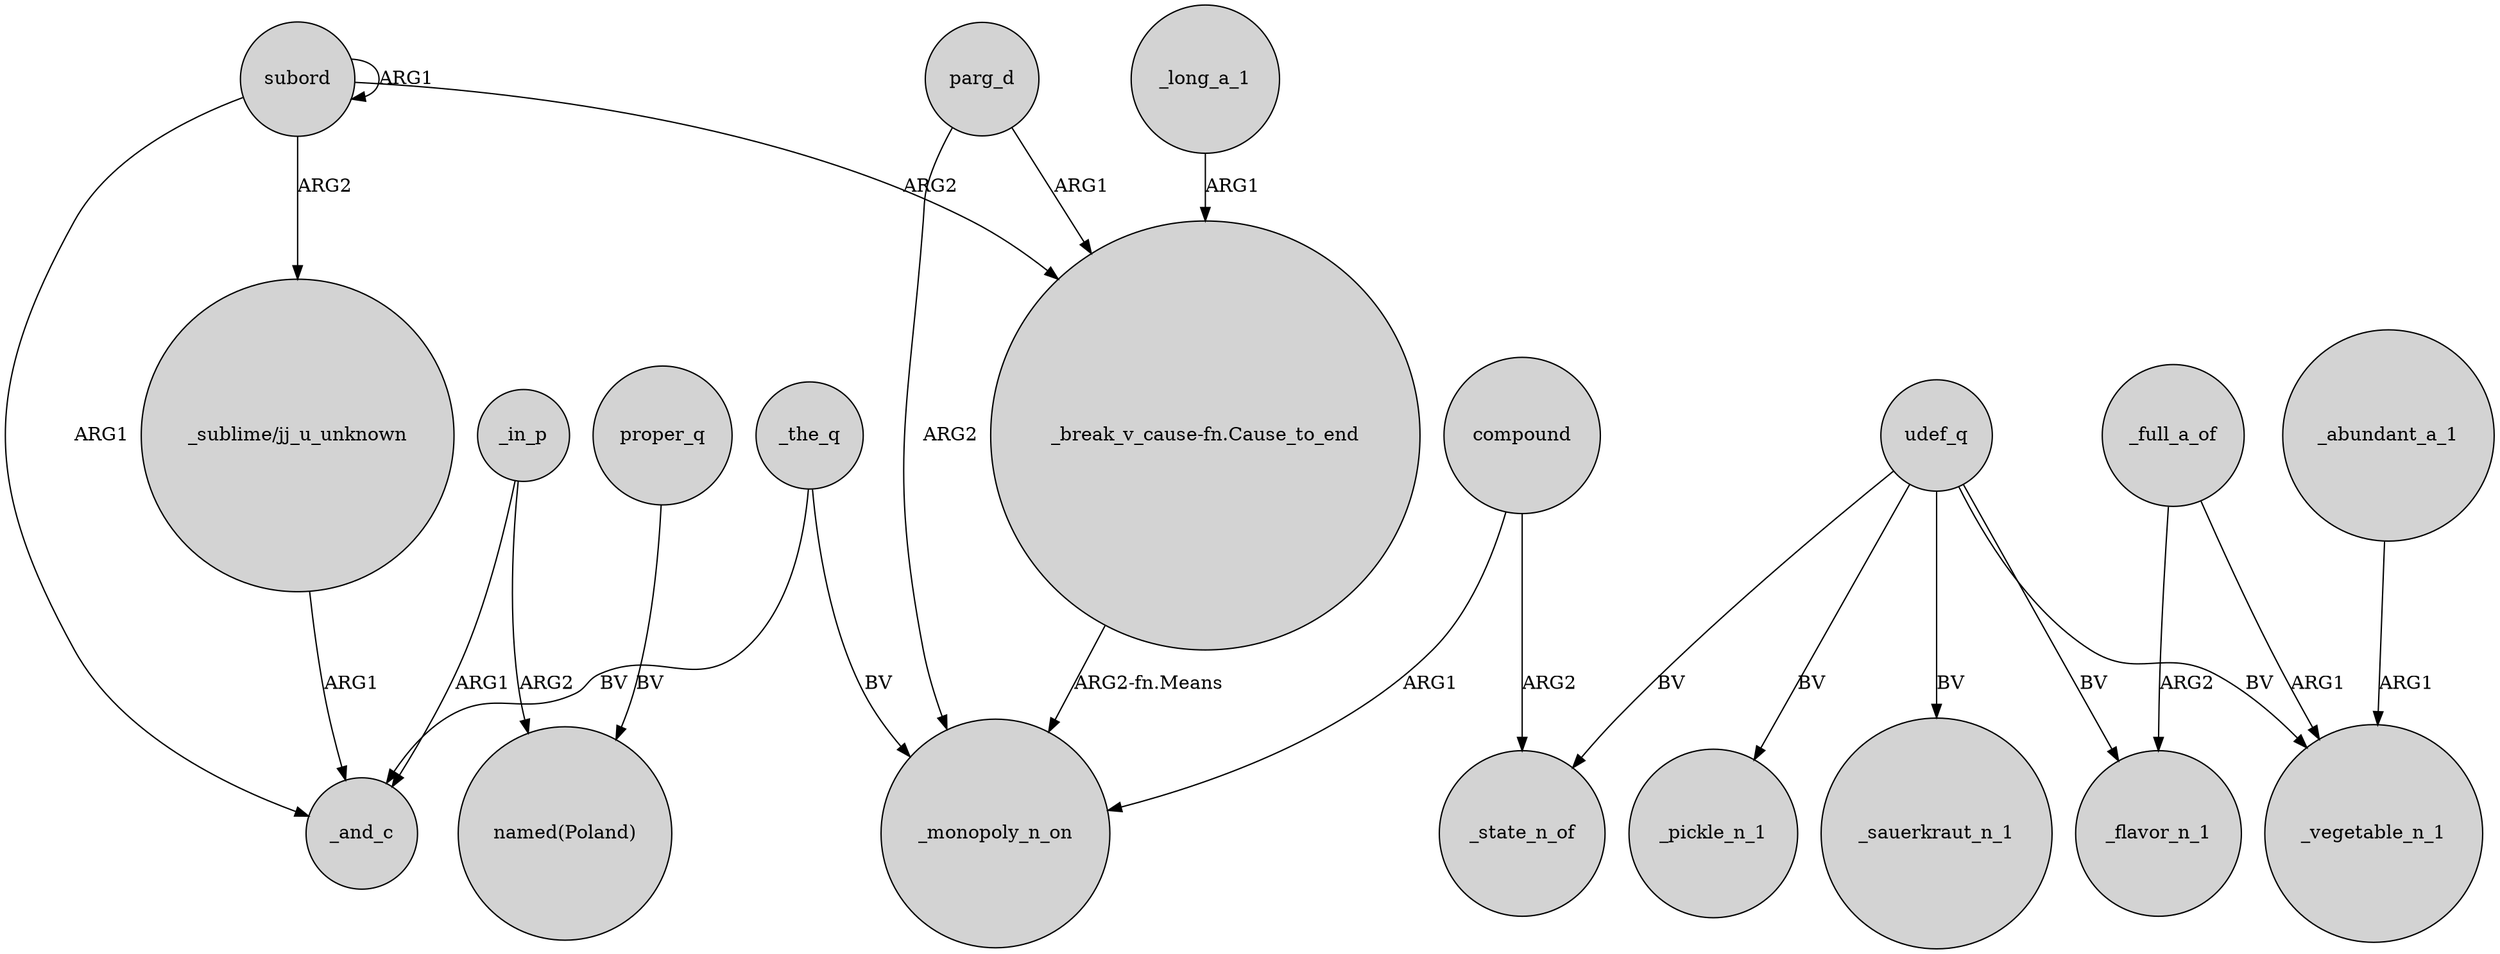 digraph {
	node [shape=circle style=filled]
	_in_p -> _and_c [label=ARG1]
	_the_q -> _and_c [label=BV]
	udef_q -> _flavor_n_1 [label=BV]
	udef_q -> _pickle_n_1 [label=BV]
	"_break_v_cause-fn.Cause_to_end" -> _monopoly_n_on [label="ARG2-fn.Means"]
	"_sublime/jj_u_unknown" -> _and_c [label=ARG1]
	udef_q -> _vegetable_n_1 [label=BV]
	subord -> subord [label=ARG1]
	_full_a_of -> _flavor_n_1 [label=ARG2]
	udef_q -> _state_n_of [label=BV]
	_long_a_1 -> "_break_v_cause-fn.Cause_to_end" [label=ARG1]
	compound -> _monopoly_n_on [label=ARG1]
	subord -> "_break_v_cause-fn.Cause_to_end" [label=ARG2]
	_abundant_a_1 -> _vegetable_n_1 [label=ARG1]
	_full_a_of -> _vegetable_n_1 [label=ARG1]
	parg_d -> "_break_v_cause-fn.Cause_to_end" [label=ARG1]
	_the_q -> _monopoly_n_on [label=BV]
	compound -> _state_n_of [label=ARG2]
	_in_p -> "named(Poland)" [label=ARG2]
	udef_q -> _sauerkraut_n_1 [label=BV]
	subord -> "_sublime/jj_u_unknown" [label=ARG2]
	subord -> _and_c [label=ARG1]
	parg_d -> _monopoly_n_on [label=ARG2]
	proper_q -> "named(Poland)" [label=BV]
}

